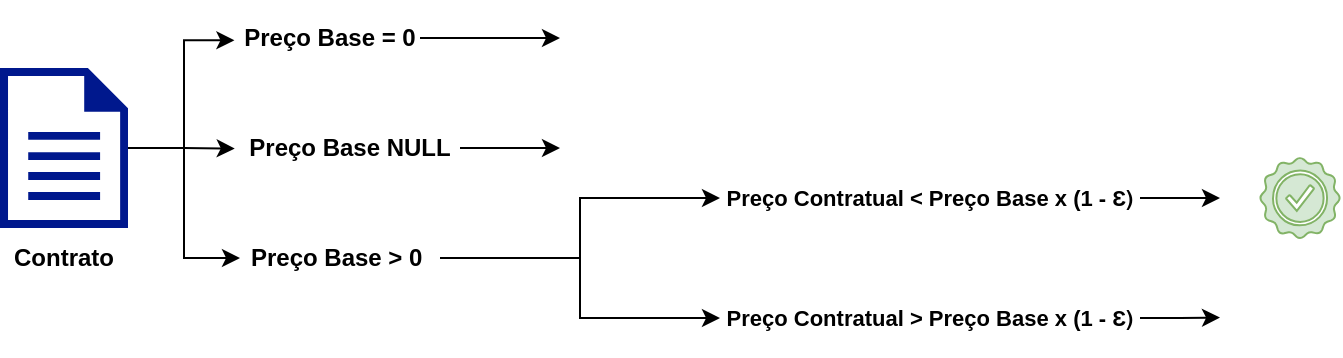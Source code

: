 <mxfile version="24.6.2" type="device">
  <diagram name="Página-1" id="Xo_iYCGqU04oQaH2tyWg">
    <mxGraphModel dx="733" dy="404" grid="1" gridSize="10" guides="1" tooltips="1" connect="1" arrows="1" fold="1" page="1" pageScale="1" pageWidth="1169" pageHeight="827" math="0" shadow="0">
      <root>
        <mxCell id="0" />
        <mxCell id="1" parent="0" />
        <mxCell id="wRHLbTUC6TMUbibtdlEG-8" style="edgeStyle=orthogonalEdgeStyle;rounded=0;orthogonalLoop=1;jettySize=auto;html=1;entryX=-0.024;entryY=0.509;entryDx=0;entryDy=0;entryPerimeter=0;" edge="1" parent="1" source="wRHLbTUC6TMUbibtdlEG-2" target="wRHLbTUC6TMUbibtdlEG-6">
          <mxGeometry relative="1" as="geometry">
            <mxPoint x="230" y="160" as="targetPoint" />
          </mxGeometry>
        </mxCell>
        <mxCell id="wRHLbTUC6TMUbibtdlEG-9" style="edgeStyle=orthogonalEdgeStyle;rounded=0;orthogonalLoop=1;jettySize=auto;html=1;entryX=0;entryY=0.5;entryDx=0;entryDy=0;" edge="1" parent="1" source="wRHLbTUC6TMUbibtdlEG-2" target="wRHLbTUC6TMUbibtdlEG-5">
          <mxGeometry relative="1" as="geometry" />
        </mxCell>
        <mxCell id="wRHLbTUC6TMUbibtdlEG-2" value="" style="sketch=0;aspect=fixed;pointerEvents=1;shadow=0;dashed=0;html=1;strokeColor=none;labelPosition=center;verticalLabelPosition=bottom;verticalAlign=top;align=center;fillColor=#00188D;shape=mxgraph.mscae.enterprise.document" vertex="1" parent="1">
          <mxGeometry x="120" y="120" width="64" height="80" as="geometry" />
        </mxCell>
        <mxCell id="wRHLbTUC6TMUbibtdlEG-3" value="&lt;b&gt;Contrato&lt;/b&gt;" style="text;strokeColor=none;align=center;fillColor=none;html=1;verticalAlign=middle;whiteSpace=wrap;rounded=0;" vertex="1" parent="1">
          <mxGeometry x="122" y="200" width="60" height="30" as="geometry" />
        </mxCell>
        <mxCell id="wRHLbTUC6TMUbibtdlEG-11" style="edgeStyle=orthogonalEdgeStyle;rounded=0;orthogonalLoop=1;jettySize=auto;html=1;entryX=0;entryY=0.5;entryDx=0;entryDy=0;" edge="1" parent="1" source="wRHLbTUC6TMUbibtdlEG-4" target="wRHLbTUC6TMUbibtdlEG-10">
          <mxGeometry relative="1" as="geometry">
            <mxPoint x="370.0" y="105" as="targetPoint" />
          </mxGeometry>
        </mxCell>
        <mxCell id="wRHLbTUC6TMUbibtdlEG-4" value="&lt;b&gt;Preço Base = 0&lt;/b&gt;" style="text;strokeColor=none;align=center;fillColor=none;html=1;verticalAlign=middle;whiteSpace=wrap;rounded=0;" vertex="1" parent="1">
          <mxGeometry x="240" y="90" width="90" height="30" as="geometry" />
        </mxCell>
        <mxCell id="wRHLbTUC6TMUbibtdlEG-16" style="edgeStyle=orthogonalEdgeStyle;rounded=0;orthogonalLoop=1;jettySize=auto;html=1;entryX=0;entryY=0.5;entryDx=0;entryDy=0;" edge="1" parent="1" source="wRHLbTUC6TMUbibtdlEG-5" target="wRHLbTUC6TMUbibtdlEG-15">
          <mxGeometry relative="1" as="geometry" />
        </mxCell>
        <mxCell id="wRHLbTUC6TMUbibtdlEG-17" style="edgeStyle=orthogonalEdgeStyle;rounded=0;orthogonalLoop=1;jettySize=auto;html=1;entryX=0;entryY=0.5;entryDx=0;entryDy=0;" edge="1" parent="1" source="wRHLbTUC6TMUbibtdlEG-5" target="wRHLbTUC6TMUbibtdlEG-14">
          <mxGeometry relative="1" as="geometry" />
        </mxCell>
        <mxCell id="wRHLbTUC6TMUbibtdlEG-5" value="&lt;b&gt;Preço Base &amp;gt; 0&amp;nbsp;&lt;/b&gt;" style="text;strokeColor=none;align=center;fillColor=none;html=1;verticalAlign=middle;whiteSpace=wrap;rounded=0;" vertex="1" parent="1">
          <mxGeometry x="240" y="200" width="100" height="30" as="geometry" />
        </mxCell>
        <mxCell id="wRHLbTUC6TMUbibtdlEG-13" style="edgeStyle=orthogonalEdgeStyle;rounded=0;orthogonalLoop=1;jettySize=auto;html=1;entryX=0;entryY=0.5;entryDx=0;entryDy=0;" edge="1" parent="1" source="wRHLbTUC6TMUbibtdlEG-6" target="wRHLbTUC6TMUbibtdlEG-12">
          <mxGeometry relative="1" as="geometry" />
        </mxCell>
        <mxCell id="wRHLbTUC6TMUbibtdlEG-6" value="&lt;b&gt;Preço Base NULL&lt;/b&gt;" style="text;strokeColor=none;align=center;fillColor=none;html=1;verticalAlign=middle;whiteSpace=wrap;rounded=0;" vertex="1" parent="1">
          <mxGeometry x="240" y="145" width="110" height="30" as="geometry" />
        </mxCell>
        <mxCell id="wRHLbTUC6TMUbibtdlEG-7" style="edgeStyle=orthogonalEdgeStyle;rounded=0;orthogonalLoop=1;jettySize=auto;html=1;entryX=-0.031;entryY=0.538;entryDx=0;entryDy=0;entryPerimeter=0;" edge="1" parent="1" source="wRHLbTUC6TMUbibtdlEG-2" target="wRHLbTUC6TMUbibtdlEG-4">
          <mxGeometry relative="1" as="geometry" />
        </mxCell>
        <mxCell id="wRHLbTUC6TMUbibtdlEG-10" value="" style="shape=image;html=1;verticalAlign=top;verticalLabelPosition=bottom;labelBackgroundColor=#ffffff;imageAspect=0;aspect=fixed;image=https://cdn1.iconfinder.com/data/icons/DarkGlass_Reworked/128x128/actions/flag.png" vertex="1" parent="1">
          <mxGeometry x="400" y="86" width="38" height="38" as="geometry" />
        </mxCell>
        <mxCell id="wRHLbTUC6TMUbibtdlEG-12" value="" style="shape=image;html=1;verticalAlign=top;verticalLabelPosition=bottom;labelBackgroundColor=#ffffff;imageAspect=0;aspect=fixed;image=https://cdn1.iconfinder.com/data/icons/DarkGlass_Reworked/128x128/actions/flag.png" vertex="1" parent="1">
          <mxGeometry x="400" y="141" width="38" height="38" as="geometry" />
        </mxCell>
        <mxCell id="wRHLbTUC6TMUbibtdlEG-20" style="edgeStyle=orthogonalEdgeStyle;rounded=0;orthogonalLoop=1;jettySize=auto;html=1;" edge="1" parent="1" source="wRHLbTUC6TMUbibtdlEG-14">
          <mxGeometry relative="1" as="geometry">
            <mxPoint x="730" y="185" as="targetPoint" />
          </mxGeometry>
        </mxCell>
        <mxCell id="wRHLbTUC6TMUbibtdlEG-14" value="&lt;font style=&quot;font-size: 11px;&quot;&gt;&lt;b&gt;Preço Contratual &amp;lt;&amp;nbsp;Preço Base x (1 -&amp;nbsp;&lt;span style=&quot;font-family: DDG_ProximaNova, DDG_ProximaNova_UI_0, DDG_ProximaNova_UI_1, DDG_ProximaNova_UI_2, DDG_ProximaNova_UI_3, DDG_ProximaNova_UI_4, DDG_ProximaNova_UI_5, DDG_ProximaNova_UI_6, &amp;quot;Proxima Nova&amp;quot;, &amp;quot;Helvetica Neue&amp;quot;, Helvetica, &amp;quot;Segoe UI&amp;quot;, &amp;quot;Nimbus Sans L&amp;quot;, &amp;quot;Liberation Sans&amp;quot;, &amp;quot;Open Sans&amp;quot;, FreeSans, Arial, &amp;quot;sans-serif&amp;quot;; text-align: left; background-color: rgb(255, 255, 255);&quot;&gt;Ɛ)&lt;/span&gt;&lt;/b&gt;&lt;/font&gt;" style="text;strokeColor=none;align=center;fillColor=none;html=1;verticalAlign=middle;whiteSpace=wrap;rounded=0;" vertex="1" parent="1">
          <mxGeometry x="480" y="170" width="210" height="30" as="geometry" />
        </mxCell>
        <mxCell id="wRHLbTUC6TMUbibtdlEG-21" style="edgeStyle=orthogonalEdgeStyle;rounded=0;orthogonalLoop=1;jettySize=auto;html=1;exitX=1;exitY=0.5;exitDx=0;exitDy=0;" edge="1" parent="1" source="wRHLbTUC6TMUbibtdlEG-15">
          <mxGeometry relative="1" as="geometry">
            <mxPoint x="730" y="244.74" as="targetPoint" />
            <mxPoint x="690" y="244.74" as="sourcePoint" />
          </mxGeometry>
        </mxCell>
        <mxCell id="wRHLbTUC6TMUbibtdlEG-15" value="&lt;font style=&quot;font-size: 11px;&quot;&gt;&lt;b&gt;Preço Contratual &amp;gt; Preço Base x (1 -&amp;nbsp;&lt;span style=&quot;font-family: DDG_ProximaNova, DDG_ProximaNova_UI_0, DDG_ProximaNova_UI_1, DDG_ProximaNova_UI_2, DDG_ProximaNova_UI_3, DDG_ProximaNova_UI_4, DDG_ProximaNova_UI_5, DDG_ProximaNova_UI_6, &amp;quot;Proxima Nova&amp;quot;, &amp;quot;Helvetica Neue&amp;quot;, Helvetica, &amp;quot;Segoe UI&amp;quot;, &amp;quot;Nimbus Sans L&amp;quot;, &amp;quot;Liberation Sans&amp;quot;, &amp;quot;Open Sans&amp;quot;, FreeSans, Arial, &amp;quot;sans-serif&amp;quot;; text-align: left; background-color: rgb(255, 255, 255);&quot;&gt;Ɛ)&lt;/span&gt;&lt;/b&gt;&lt;/font&gt;" style="text;strokeColor=none;align=center;fillColor=none;html=1;verticalAlign=middle;whiteSpace=wrap;rounded=0;" vertex="1" parent="1">
          <mxGeometry x="480" y="230" width="210" height="30" as="geometry" />
        </mxCell>
        <mxCell id="wRHLbTUC6TMUbibtdlEG-18" value="" style="sketch=0;pointerEvents=1;shadow=0;dashed=0;html=1;strokeColor=#82b366;fillColor=#d5e8d4;labelPosition=center;verticalLabelPosition=bottom;verticalAlign=top;outlineConnect=0;align=center;shape=mxgraph.office.concepts.best_practices;" vertex="1" parent="1">
          <mxGeometry x="750" y="164.75" width="40" height="40.5" as="geometry" />
        </mxCell>
        <mxCell id="wRHLbTUC6TMUbibtdlEG-19" value="" style="shape=image;html=1;verticalAlign=top;verticalLabelPosition=bottom;labelBackgroundColor=#ffffff;imageAspect=0;aspect=fixed;image=https://cdn1.iconfinder.com/data/icons/DarkGlass_Reworked/128x128/actions/flag.png" vertex="1" parent="1">
          <mxGeometry x="751" y="226" width="38" height="38" as="geometry" />
        </mxCell>
      </root>
    </mxGraphModel>
  </diagram>
</mxfile>
